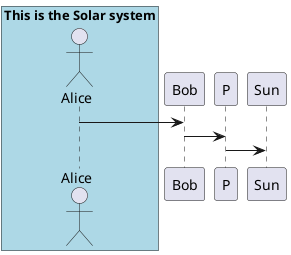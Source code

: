 {
  "sha1": "rx5dngy1fqgg94s1l36qvs8lii9ivpo",
  "insertion": {
    "when": "2024-06-04T17:28:44.377Z",
    "user": "plantuml@gmail.com"
  }
}
@startuml
box "This is the Solar system" #LightBlue
actor Alice
end box
participant Bob
participant P

participant Sun

Alice -> Bob
Bob -> P
P -> Sun
@enduml
